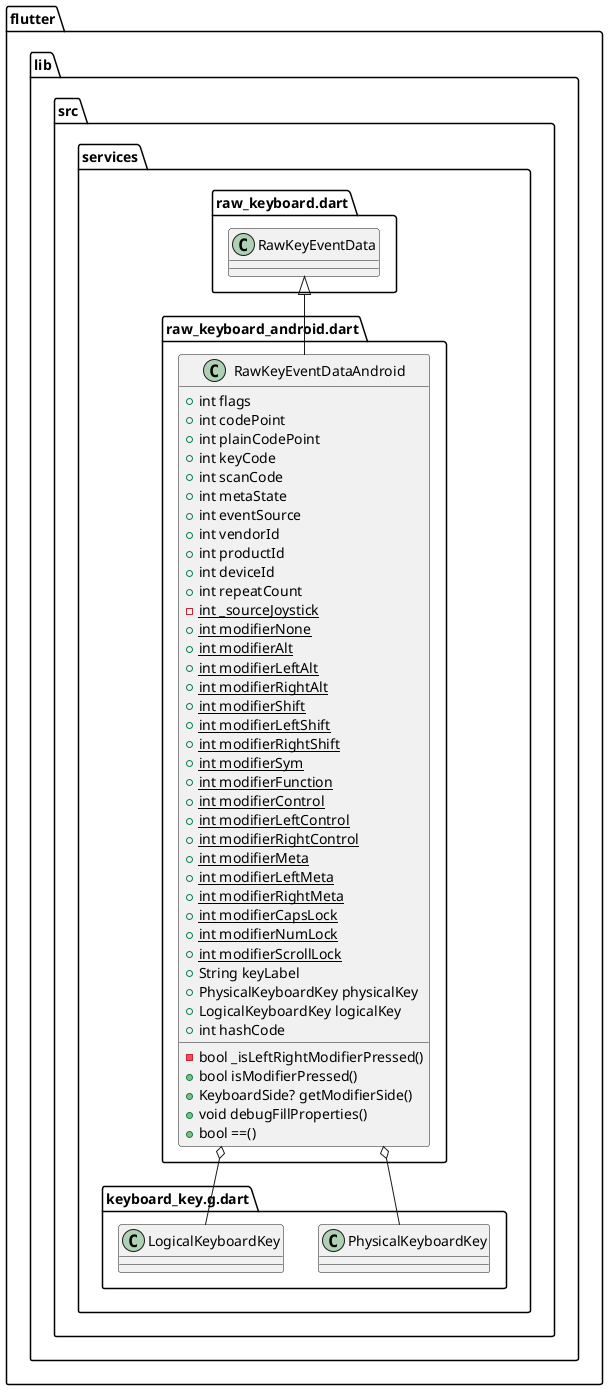 @startuml
set namespaceSeparator ::

class "flutter::lib::src::services::raw_keyboard_android.dart::RawKeyEventDataAndroid" {
  +int flags
  +int codePoint
  +int plainCodePoint
  +int keyCode
  +int scanCode
  +int metaState
  +int eventSource
  +int vendorId
  +int productId
  +int deviceId
  +int repeatCount
  {static} -int _sourceJoystick
  {static} +int modifierNone
  {static} +int modifierAlt
  {static} +int modifierLeftAlt
  {static} +int modifierRightAlt
  {static} +int modifierShift
  {static} +int modifierLeftShift
  {static} +int modifierRightShift
  {static} +int modifierSym
  {static} +int modifierFunction
  {static} +int modifierControl
  {static} +int modifierLeftControl
  {static} +int modifierRightControl
  {static} +int modifierMeta
  {static} +int modifierLeftMeta
  {static} +int modifierRightMeta
  {static} +int modifierCapsLock
  {static} +int modifierNumLock
  {static} +int modifierScrollLock
  +String keyLabel
  +PhysicalKeyboardKey physicalKey
  +LogicalKeyboardKey logicalKey
  +int hashCode
  -bool _isLeftRightModifierPressed()
  +bool isModifierPressed()
  +KeyboardSide? getModifierSide()
  +void debugFillProperties()
  +bool ==()
}

"flutter::lib::src::services::raw_keyboard_android.dart::RawKeyEventDataAndroid" o-- "flutter::lib::src::services::keyboard_key.g.dart::PhysicalKeyboardKey"
"flutter::lib::src::services::raw_keyboard_android.dart::RawKeyEventDataAndroid" o-- "flutter::lib::src::services::keyboard_key.g.dart::LogicalKeyboardKey"
"flutter::lib::src::services::raw_keyboard.dart::RawKeyEventData" <|-- "flutter::lib::src::services::raw_keyboard_android.dart::RawKeyEventDataAndroid"


@enduml